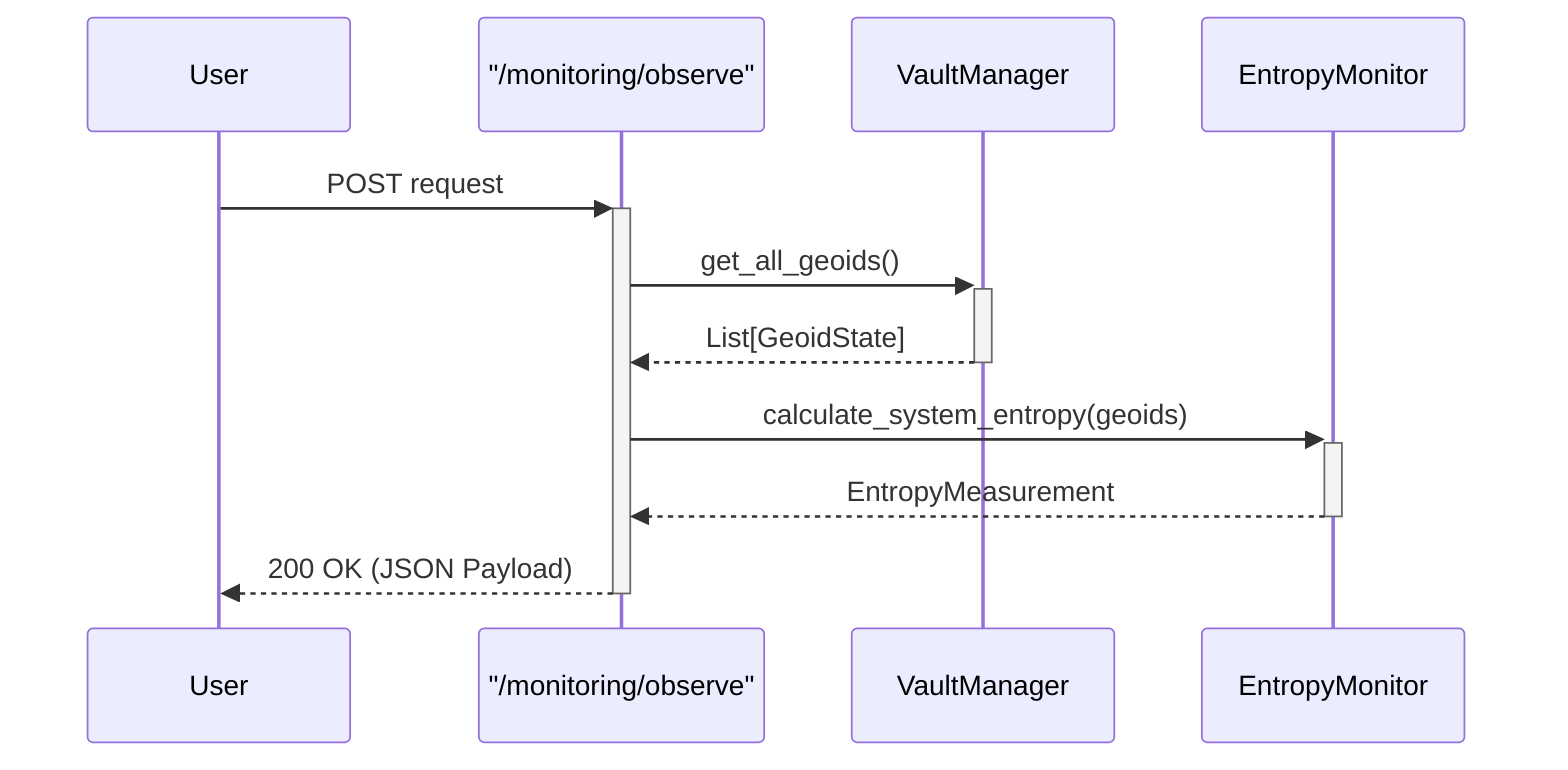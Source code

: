 sequenceDiagram
    participant User
    participant API as "/monitoring/observe"
    participant VaultManager
    participant EntropyMonitor

    User->>+API: POST request
    API->>+VaultManager: get_all_geoids()
    VaultManager-->>-API: List[GeoidState]
    API->>+EntropyMonitor: calculate_system_entropy(geoids)
    EntropyMonitor-->>-API: EntropyMeasurement
    API-->>-User: 200 OK (JSON Payload)